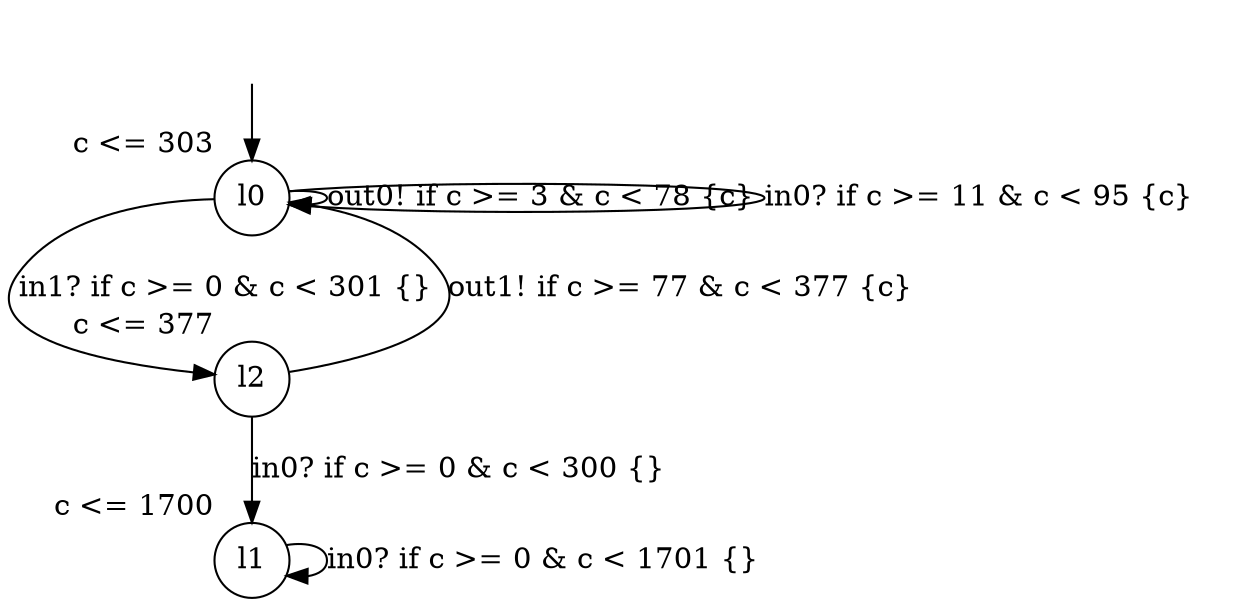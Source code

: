 digraph g {
__start0 [label="" shape="none"];
l0 [shape="circle" margin=0 label="l0", xlabel="c <= 303"];
l1 [shape="circle" margin=0 label="l1", xlabel="c <= 1700"];
l2 [shape="circle" margin=0 label="l2", xlabel="c <= 377"];
l0 -> l2 [label="in1? if c >= 0 & c < 301 {} "];
l0 -> l0 [label="out0! if c >= 3 & c < 78 {c} "];
l0 -> l0 [label="in0? if c >= 11 & c < 95 {c} "];
l1 -> l1 [label="in0? if c >= 0 & c < 1701 {} "];
l2 -> l0 [label="out1! if c >= 77 & c < 377 {c} "];
l2 -> l1 [label="in0? if c >= 0 & c < 300 {} "];
__start0 -> l0;
}
